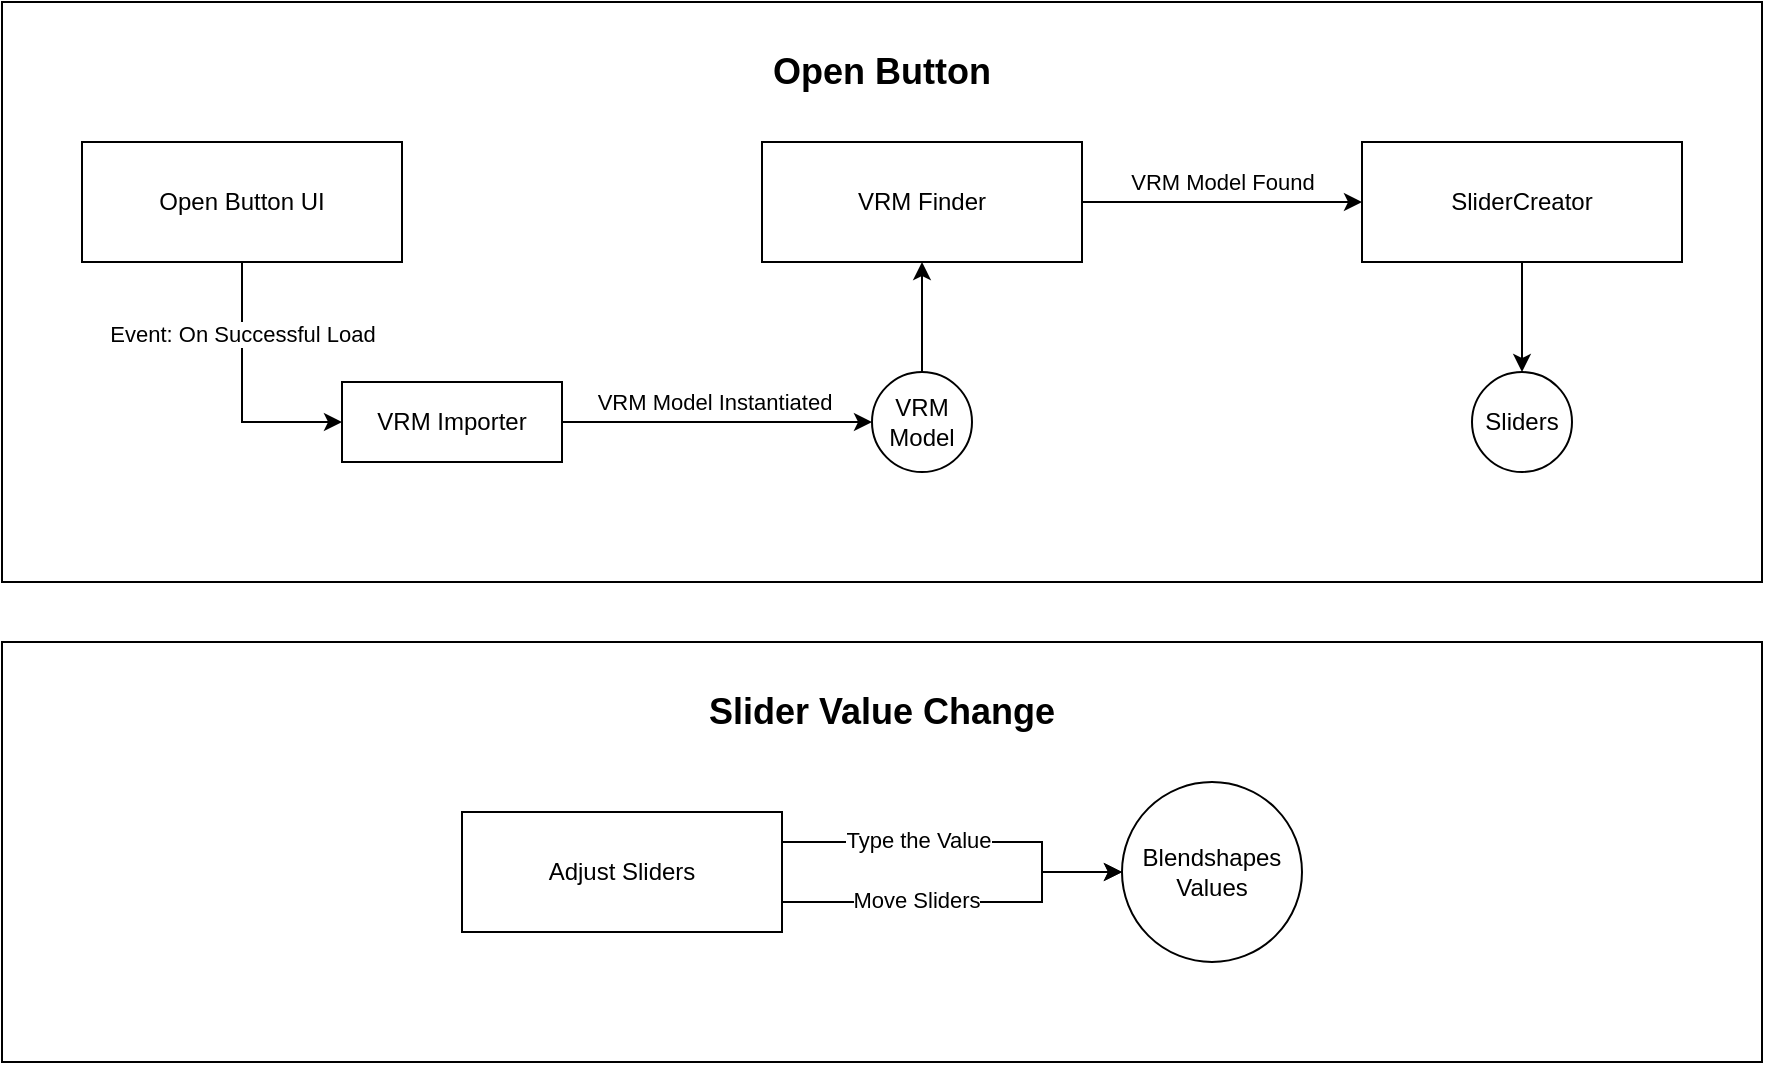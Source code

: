<mxfile version="20.6.0" type="device"><diagram id="aa3KI6H0-lUrxeBQmgVo" name="Page-1"><mxGraphModel dx="985" dy="587" grid="1" gridSize="10" guides="1" tooltips="1" connect="1" arrows="1" fold="1" page="1" pageScale="1" pageWidth="850" pageHeight="1100" math="0" shadow="0"><root><mxCell id="0"/><mxCell id="1" parent="0"/><mxCell id="BEOkZzLQ0NxHG0KjiZ6Q-20" value="" style="rounded=0;whiteSpace=wrap;html=1;fillColor=none;" vertex="1" parent="1"><mxGeometry x="70" y="220" width="880" height="290" as="geometry"/></mxCell><mxCell id="BEOkZzLQ0NxHG0KjiZ6Q-3" style="edgeStyle=orthogonalEdgeStyle;rounded=0;orthogonalLoop=1;jettySize=auto;html=1;" edge="1" parent="1" source="BEOkZzLQ0NxHG0KjiZ6Q-9" target="BEOkZzLQ0NxHG0KjiZ6Q-2"><mxGeometry relative="1" as="geometry"><mxPoint x="315" y="270" as="sourcePoint"/></mxGeometry></mxCell><mxCell id="BEOkZzLQ0NxHG0KjiZ6Q-4" value="VRM Model Found" style="edgeLabel;html=1;align=center;verticalAlign=middle;resizable=0;points=[];" vertex="1" connectable="0" parent="BEOkZzLQ0NxHG0KjiZ6Q-3"><mxGeometry x="0.123" y="1" relative="1" as="geometry"><mxPoint x="1" y="-35" as="offset"/></mxGeometry></mxCell><mxCell id="BEOkZzLQ0NxHG0KjiZ6Q-7" style="edgeStyle=orthogonalEdgeStyle;rounded=0;orthogonalLoop=1;jettySize=auto;html=1;entryX=0;entryY=0.5;entryDx=0;entryDy=0;exitX=0.5;exitY=1;exitDx=0;exitDy=0;" edge="1" parent="1" source="BEOkZzLQ0NxHG0KjiZ6Q-1" target="BEOkZzLQ0NxHG0KjiZ6Q-5"><mxGeometry relative="1" as="geometry"/></mxCell><mxCell id="BEOkZzLQ0NxHG0KjiZ6Q-8" value="Event: On Successful Load" style="edgeLabel;html=1;align=center;verticalAlign=middle;resizable=0;points=[];" vertex="1" connectable="0" parent="BEOkZzLQ0NxHG0KjiZ6Q-7"><mxGeometry x="-0.8" relative="1" as="geometry"><mxPoint y="23" as="offset"/></mxGeometry></mxCell><mxCell id="BEOkZzLQ0NxHG0KjiZ6Q-1" value="Open Button UI" style="rounded=0;whiteSpace=wrap;html=1;" vertex="1" parent="1"><mxGeometry x="110" y="290" width="160" height="60" as="geometry"/></mxCell><mxCell id="BEOkZzLQ0NxHG0KjiZ6Q-14" style="edgeStyle=orthogonalEdgeStyle;rounded=0;orthogonalLoop=1;jettySize=auto;html=1;" edge="1" parent="1" source="BEOkZzLQ0NxHG0KjiZ6Q-2" target="BEOkZzLQ0NxHG0KjiZ6Q-13"><mxGeometry relative="1" as="geometry"/></mxCell><mxCell id="BEOkZzLQ0NxHG0KjiZ6Q-15" value="VRM Model Found" style="edgeLabel;html=1;align=center;verticalAlign=middle;resizable=0;points=[];" vertex="1" connectable="0" parent="BEOkZzLQ0NxHG0KjiZ6Q-14"><mxGeometry x="-0.115" y="-2" relative="1" as="geometry"><mxPoint x="8" y="-12" as="offset"/></mxGeometry></mxCell><mxCell id="BEOkZzLQ0NxHG0KjiZ6Q-2" value="VRM Finder" style="rounded=0;whiteSpace=wrap;html=1;" vertex="1" parent="1"><mxGeometry x="450" y="290" width="160" height="60" as="geometry"/></mxCell><mxCell id="BEOkZzLQ0NxHG0KjiZ6Q-10" style="edgeStyle=orthogonalEdgeStyle;rounded=0;orthogonalLoop=1;jettySize=auto;html=1;" edge="1" parent="1" source="BEOkZzLQ0NxHG0KjiZ6Q-5" target="BEOkZzLQ0NxHG0KjiZ6Q-9"><mxGeometry relative="1" as="geometry"/></mxCell><mxCell id="BEOkZzLQ0NxHG0KjiZ6Q-11" value="VRM Model Instantiated" style="edgeLabel;html=1;align=center;verticalAlign=middle;resizable=0;points=[];" vertex="1" connectable="0" parent="BEOkZzLQ0NxHG0KjiZ6Q-10"><mxGeometry x="-0.181" y="-1" relative="1" as="geometry"><mxPoint x="12" y="-11" as="offset"/></mxGeometry></mxCell><mxCell id="BEOkZzLQ0NxHG0KjiZ6Q-5" value="VRM Importer" style="rounded=0;whiteSpace=wrap;html=1;" vertex="1" parent="1"><mxGeometry x="240" y="410" width="110" height="40" as="geometry"/></mxCell><mxCell id="BEOkZzLQ0NxHG0KjiZ6Q-9" value="VRM&lt;br&gt;Model" style="ellipse;whiteSpace=wrap;html=1;aspect=fixed;" vertex="1" parent="1"><mxGeometry x="505" y="405" width="50" height="50" as="geometry"/></mxCell><mxCell id="BEOkZzLQ0NxHG0KjiZ6Q-17" style="edgeStyle=orthogonalEdgeStyle;rounded=0;orthogonalLoop=1;jettySize=auto;html=1;" edge="1" parent="1" source="BEOkZzLQ0NxHG0KjiZ6Q-13" target="BEOkZzLQ0NxHG0KjiZ6Q-16"><mxGeometry relative="1" as="geometry"/></mxCell><mxCell id="BEOkZzLQ0NxHG0KjiZ6Q-13" value="SliderCreator" style="rounded=0;whiteSpace=wrap;html=1;" vertex="1" parent="1"><mxGeometry x="750" y="290" width="160" height="60" as="geometry"/></mxCell><mxCell id="BEOkZzLQ0NxHG0KjiZ6Q-16" value="Sliders" style="ellipse;whiteSpace=wrap;html=1;aspect=fixed;" vertex="1" parent="1"><mxGeometry x="805" y="405" width="50" height="50" as="geometry"/></mxCell><mxCell id="BEOkZzLQ0NxHG0KjiZ6Q-18" value="Open Button" style="text;html=1;strokeColor=none;fillColor=none;align=center;verticalAlign=middle;whiteSpace=wrap;rounded=0;fontSize=18;fontStyle=1" vertex="1" parent="1"><mxGeometry x="400" y="230" width="220" height="50" as="geometry"/></mxCell><mxCell id="BEOkZzLQ0NxHG0KjiZ6Q-22" value="" style="rounded=0;whiteSpace=wrap;html=1;fillColor=none;" vertex="1" parent="1"><mxGeometry x="70" y="540" width="880" height="210" as="geometry"/></mxCell><mxCell id="BEOkZzLQ0NxHG0KjiZ6Q-23" value="Slider Value Change" style="text;html=1;strokeColor=none;fillColor=none;align=center;verticalAlign=middle;whiteSpace=wrap;rounded=0;fontSize=18;fontStyle=1" vertex="1" parent="1"><mxGeometry x="400" y="550" width="220" height="50" as="geometry"/></mxCell><mxCell id="BEOkZzLQ0NxHG0KjiZ6Q-28" style="edgeStyle=orthogonalEdgeStyle;rounded=0;orthogonalLoop=1;jettySize=auto;html=1;entryX=0;entryY=0.5;entryDx=0;entryDy=0;fontSize=18;exitX=1;exitY=0.75;exitDx=0;exitDy=0;" edge="1" parent="1" source="BEOkZzLQ0NxHG0KjiZ6Q-25" target="BEOkZzLQ0NxHG0KjiZ6Q-27"><mxGeometry relative="1" as="geometry"><Array as="points"><mxPoint x="590" y="670"/><mxPoint x="590" y="655"/></Array></mxGeometry></mxCell><mxCell id="BEOkZzLQ0NxHG0KjiZ6Q-29" value="Move Sliders" style="edgeLabel;html=1;align=center;verticalAlign=middle;resizable=0;points=[];fontSize=11;" vertex="1" connectable="0" parent="BEOkZzLQ0NxHG0KjiZ6Q-28"><mxGeometry x="-0.411" y="1" relative="1" as="geometry"><mxPoint x="12" as="offset"/></mxGeometry></mxCell><mxCell id="BEOkZzLQ0NxHG0KjiZ6Q-30" style="edgeStyle=orthogonalEdgeStyle;rounded=0;orthogonalLoop=1;jettySize=auto;html=1;fontSize=11;exitX=1;exitY=0.25;exitDx=0;exitDy=0;" edge="1" parent="1" source="BEOkZzLQ0NxHG0KjiZ6Q-25" target="BEOkZzLQ0NxHG0KjiZ6Q-27"><mxGeometry relative="1" as="geometry"><Array as="points"><mxPoint x="590" y="640"/><mxPoint x="590" y="655"/></Array></mxGeometry></mxCell><mxCell id="BEOkZzLQ0NxHG0KjiZ6Q-31" value="Type the Value" style="edgeLabel;html=1;align=center;verticalAlign=middle;resizable=0;points=[];fontSize=11;" vertex="1" connectable="0" parent="BEOkZzLQ0NxHG0KjiZ6Q-30"><mxGeometry x="-0.424" y="1" relative="1" as="geometry"><mxPoint x="14" as="offset"/></mxGeometry></mxCell><mxCell id="BEOkZzLQ0NxHG0KjiZ6Q-25" value="Adjust Sliders" style="rounded=0;whiteSpace=wrap;html=1;" vertex="1" parent="1"><mxGeometry x="300" y="625" width="160" height="60" as="geometry"/></mxCell><mxCell id="BEOkZzLQ0NxHG0KjiZ6Q-27" value="Blendshapes&lt;br&gt;Values" style="ellipse;whiteSpace=wrap;html=1;aspect=fixed;" vertex="1" parent="1"><mxGeometry x="630" y="610" width="90" height="90" as="geometry"/></mxCell></root></mxGraphModel></diagram></mxfile>